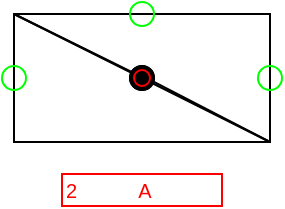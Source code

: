 <mxfile compressed="false" version="20.3.0" type="device">
  <diagram name="PV018B" id="1CP9VX86ncTdAmcYDIcw">
    <mxGraphModel dx="782" dy="531" grid="1" gridSize="2" guides="1" tooltips="1" connect="1" arrows="1" fold="1" page="1" pageScale="1" pageWidth="1169" pageHeight="827" math="0" shadow="0">
      <root>
        <mxCell id="22vkG-h5v2N9dKBLQ-ZE-0" />
        <mxCell id="22vkG-h5v2N9dKBLQ-ZE-135" value="Label" style="" parent="22vkG-h5v2N9dKBLQ-ZE-0" />
        <mxCell id="1joiFG4ZubscybMj6Zmm-6" value="" style="endArrow=none;html=1;rounded=0;exitX=0;exitY=0;exitDx=0;exitDy=0;entryX=1;entryY=1;entryDx=0;entryDy=0;" parent="22vkG-h5v2N9dKBLQ-ZE-135" source="1joiFG4ZubscybMj6Zmm-0" target="1joiFG4ZubscybMj6Zmm-0" edge="1">
          <mxGeometry width="50" height="50" relative="1" as="geometry">
            <mxPoint x="558" y="398" as="sourcePoint" />
            <mxPoint x="608" y="348" as="targetPoint" />
          </mxGeometry>
        </mxCell>
        <object label="%LabelLines%&amp;nbsp; &amp;nbsp; &amp;nbsp; &amp;nbsp; &amp;nbsp; &amp;nbsp;%LabelIndex%" placeholders="1" LabelLines="2" LabelIndex="A" id="1joiFG4ZubscybMj6Zmm-20">
          <mxCell style="rounded=0;whiteSpace=wrap;html=1;fillColor=none;strokeColor=#FF0000;fontColor=#FF0000;fontSize=10;align=left;" parent="22vkG-h5v2N9dKBLQ-ZE-135" vertex="1">
            <mxGeometry x="520" y="400" width="80" height="16" as="geometry" />
          </mxCell>
        </object>
        <object label="Option1" id="hvqG68CwU8eaP7pLt7YK-0">
          <mxCell style="locked=1;" parent="22vkG-h5v2N9dKBLQ-ZE-0" />
        </object>
        <mxCell id="1joiFG4ZubscybMj6Zmm-14" value="" style="ellipse;whiteSpace=wrap;html=1;aspect=fixed;fillColor=none;rotation=30;" parent="hvqG68CwU8eaP7pLt7YK-0" vertex="1">
          <mxGeometry x="554" y="346" width="12" height="12" as="geometry" />
        </mxCell>
        <mxCell id="1joiFG4ZubscybMj6Zmm-16" value="" style="endArrow=none;html=1;rounded=0;entryX=1;entryY=1;entryDx=0;entryDy=0;exitX=0.547;exitY=0.531;exitDx=0;exitDy=0;exitPerimeter=0;" parent="hvqG68CwU8eaP7pLt7YK-0" edge="1">
          <mxGeometry width="50" height="50" relative="1" as="geometry">
            <mxPoint x="566.016" y="353.984" as="sourcePoint" />
            <mxPoint x="624.0" y="384" as="targetPoint" />
          </mxGeometry>
        </mxCell>
        <mxCell id="1joiFG4ZubscybMj6Zmm-18" value="" style="rounded=0;whiteSpace=wrap;html=1;fillColor=none;" parent="hvqG68CwU8eaP7pLt7YK-0" vertex="1">
          <mxGeometry x="496" y="320" width="128" height="64" as="geometry" />
        </mxCell>
        <mxCell id="1joiFG4ZubscybMj6Zmm-19" value="" style="endArrow=none;html=1;rounded=0;exitX=0;exitY=0;exitDx=0;exitDy=0;entryX=0;entryY=0.5;entryDx=0;entryDy=0;" parent="hvqG68CwU8eaP7pLt7YK-0" source="1joiFG4ZubscybMj6Zmm-18" target="1joiFG4ZubscybMj6Zmm-14" edge="1">
          <mxGeometry width="50" height="50" relative="1" as="geometry">
            <mxPoint x="544" y="388" as="sourcePoint" />
            <mxPoint x="594" y="338" as="targetPoint" />
          </mxGeometry>
        </mxCell>
        <object label="Symbol" Width="8" Height="4" UoM="mm" id="22vkG-h5v2N9dKBLQ-ZE-138">
          <mxCell style="locked=1;" parent="22vkG-h5v2N9dKBLQ-ZE-0" />
        </object>
        <mxCell id="1joiFG4ZubscybMj6Zmm-0" value="" style="rounded=0;whiteSpace=wrap;html=1;fillColor=none;" parent="22vkG-h5v2N9dKBLQ-ZE-138" vertex="1">
          <mxGeometry x="496" y="320" width="128" height="64" as="geometry" />
        </mxCell>
        <mxCell id="1joiFG4ZubscybMj6Zmm-2" value="" style="ellipse;whiteSpace=wrap;html=1;aspect=fixed;fillColor=#000000;" parent="22vkG-h5v2N9dKBLQ-ZE-138" vertex="1">
          <mxGeometry x="554" y="346" width="12" height="12" as="geometry" />
        </mxCell>
        <mxCell id="22vkG-h5v2N9dKBLQ-ZE-124" value="Connection" style="" parent="22vkG-h5v2N9dKBLQ-ZE-0" />
        <object label="Connection" PipingConnector="Y" LabelConnector="N" SignalConnector="N" Direction="0" AuxiliaryConnector="N" id="1joiFG4ZubscybMj6Zmm-9">
          <mxCell style="vsdxID=1407;fillColor=none;gradientColor=none;shape=stencil(rVFbDsIgEDwNnyQU4glqvcfGblsilmZBS28vZGMsxg9j/JvZmX1kR5g2TLCg0CpE8hdcbR8nYY5CaztPSDZmJEwnTDt4wpH8be6ZL1CcBV39vUxI3KdKh1YbswPTEzuBzlmiVGmKau9zUKM+jlJJQrJBko8QrZ+rrQ5oRJnXyMHBWElhRVx25ebnw/5zVvPFWRm83jxY5zilvf4eSy5xpKZ7AA==);strokeColor=#00ff00;strokeWidth=1;points=[[0.5,0.5,0,0,0]];labelBackgroundColor=none;rounded=0;html=1;whiteSpace=wrap;aspect=fixed;noLabel=1;snapToPoint=1;container=0;fontSize=16;" parent="22vkG-h5v2N9dKBLQ-ZE-124" vertex="1">
            <mxGeometry x="618" y="346" width="12" height="12" as="geometry" />
          </mxCell>
        </object>
        <object label="Connection" PipingConnector="Y" LabelConnector="N" SignalConnector="N" Direction="180" AuxiliaryConnector="N" id="1joiFG4ZubscybMj6Zmm-10">
          <mxCell style="vsdxID=1407;fillColor=none;gradientColor=none;shape=stencil(rVFbDsIgEDwNnyQU4glqvcfGblsilmZBS28vZGMsxg9j/JvZmX1kR5g2TLCg0CpE8hdcbR8nYY5CaztPSDZmJEwnTDt4wpH8be6ZL1CcBV39vUxI3KdKh1YbswPTEzuBzlmiVGmKau9zUKM+jlJJQrJBko8QrZ+rrQ5oRJnXyMHBWElhRVx25ebnw/5zVvPFWRm83jxY5zilvf4eSy5xpKZ7AA==);strokeColor=#00ff00;strokeWidth=1;points=[[0.5,0.5,0,0,0]];labelBackgroundColor=none;rounded=0;html=1;whiteSpace=wrap;aspect=fixed;noLabel=1;snapToPoint=1;container=0;fontSize=16;" parent="22vkG-h5v2N9dKBLQ-ZE-124" vertex="1">
            <mxGeometry x="490" y="346" width="12" height="12" as="geometry" />
          </mxCell>
        </object>
        <object label="Connection" PipingConnector="N" LabelConnector="N" SignalConnector="N" Direction="270" AuxiliaryConnector="Y" id="7xU7E3xkr_0m6OXe7s7m-0">
          <mxCell style="vsdxID=1407;fillColor=none;gradientColor=none;shape=stencil(rVFbDsIgEDwNnyQU4glqvcfGblsilmZBS28vZGMsxg9j/JvZmX1kR5g2TLCg0CpE8hdcbR8nYY5CaztPSDZmJEwnTDt4wpH8be6ZL1CcBV39vUxI3KdKh1YbswPTEzuBzlmiVGmKau9zUKM+jlJJQrJBko8QrZ+rrQ5oRJnXyMHBWElhRVx25ebnw/5zVvPFWRm83jxY5zilvf4eSy5xpKZ7AA==);strokeColor=#00ff00;strokeWidth=1;points=[[0.5,0.5,0,0,0]];labelBackgroundColor=none;rounded=0;html=1;whiteSpace=wrap;aspect=fixed;noLabel=1;snapToPoint=1;container=0;fontSize=16;" parent="22vkG-h5v2N9dKBLQ-ZE-124" vertex="1">
            <mxGeometry x="554" y="314" width="12" height="12" as="geometry" />
          </mxCell>
        </object>
        <mxCell id="22vkG-h5v2N9dKBLQ-ZE-136" value="Origo" style="locked=1;" parent="22vkG-h5v2N9dKBLQ-ZE-0" />
        <object label="origo" id="1joiFG4ZubscybMj6Zmm-8">
          <mxCell style="vsdxID=1407;fillColor=none;gradientColor=none;shape=stencil(rVFbDsIgEDwNnyQU4glqvcfGblsilmZBS28vZGMsxg9j/JvZmX1kR5g2TLCg0CpE8hdcbR8nYY5CaztPSDZmJEwnTDt4wpH8be6ZL1CcBV39vUxI3KdKh1YbswPTEzuBzlmiVGmKau9zUKM+jlJJQrJBko8QrZ+rrQ5oRJnXyMHBWElhRVx25ebnw/5zVvPFWRm83jxY5zilvf4eSy5xpKZ7AA==);strokeColor=#ff0000;strokeWidth=1;points=[[0.5,0.5,0,0,0]];labelBackgroundColor=none;rounded=0;html=1;whiteSpace=wrap;aspect=fixed;noLabel=1;snapToPoint=1;" parent="22vkG-h5v2N9dKBLQ-ZE-136" vertex="1">
            <mxGeometry x="556" y="348" width="8" height="8" as="geometry" />
          </mxCell>
        </object>
      </root>
    </mxGraphModel>
  </diagram>
</mxfile>
